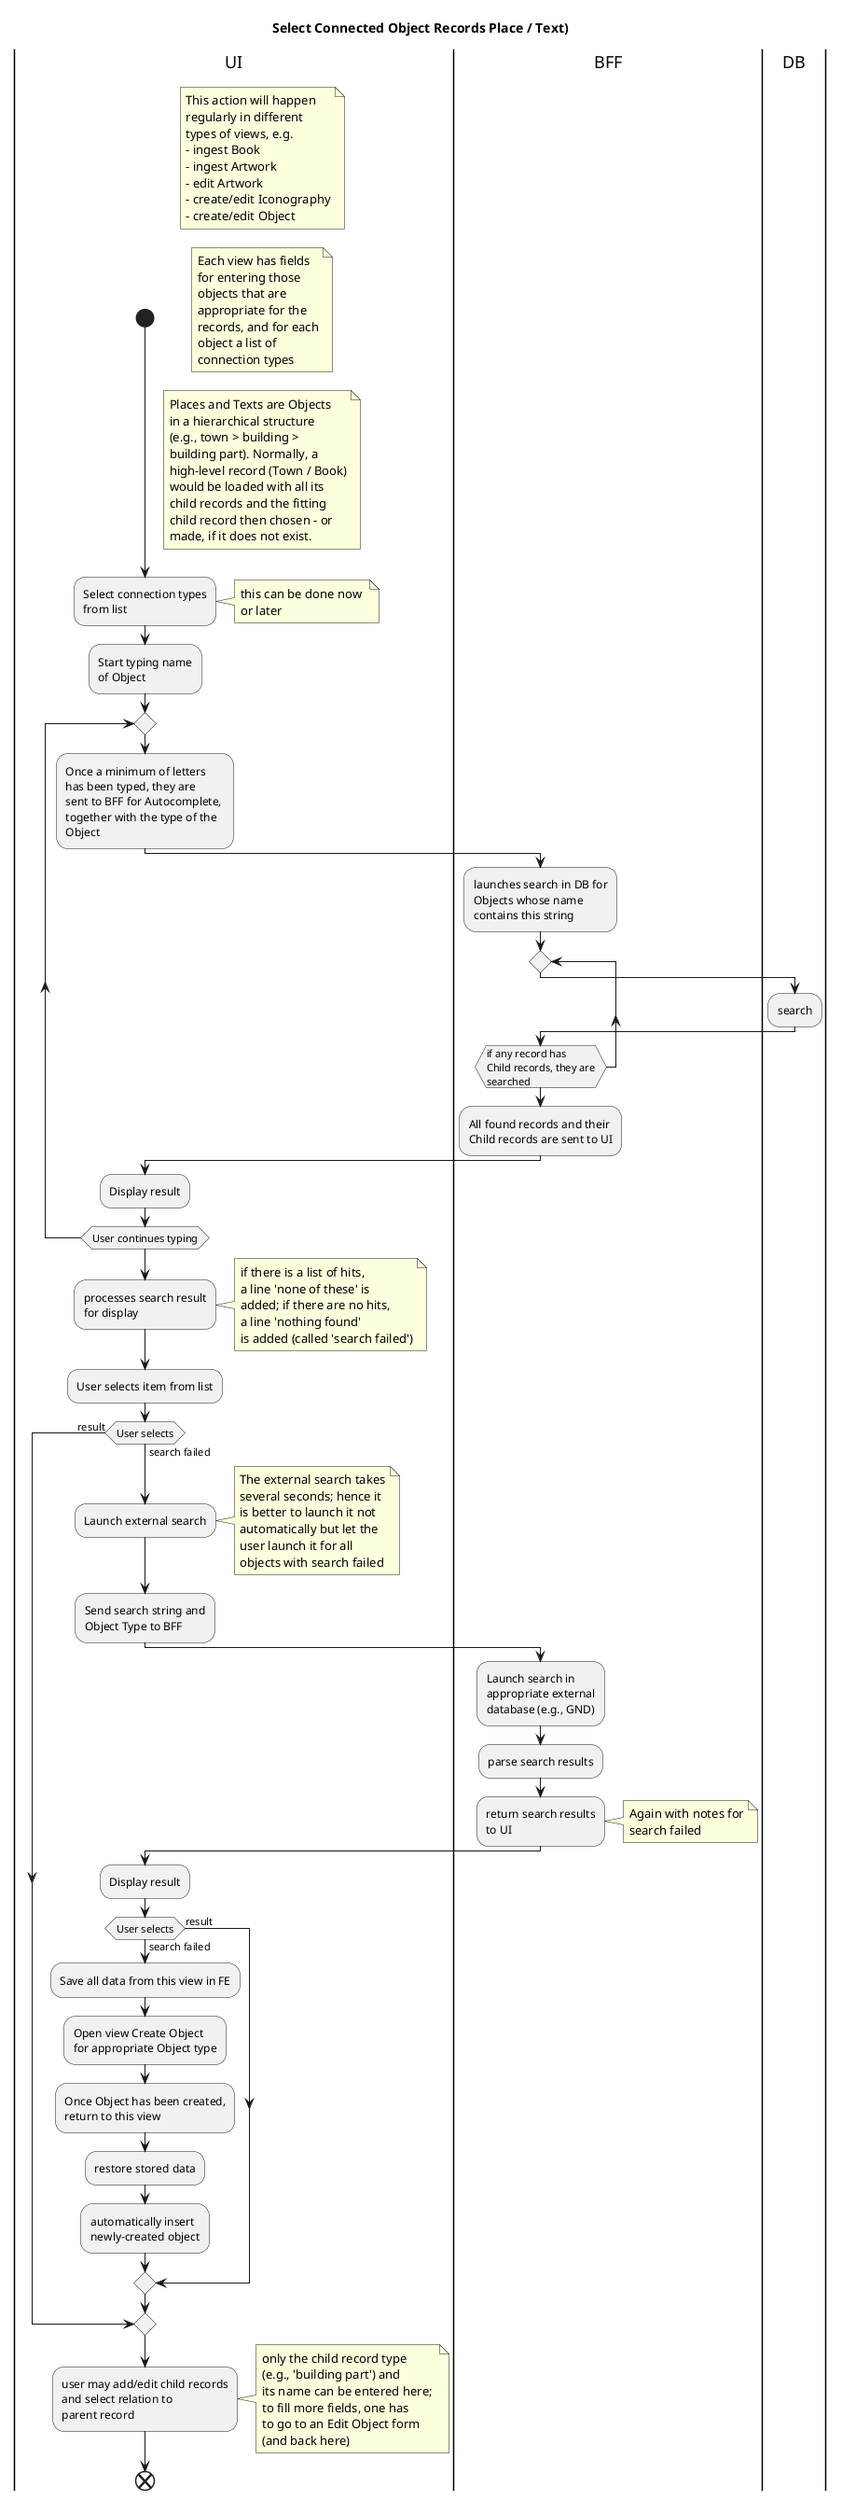 @startuml
title Select Connected Object Records Place / Text)

|UI|
start
note right
This action will happen
regularly in different
types of views, e.g.
- ingest Book
- ingest Artwork
- edit Artwork
- create/edit Iconography
- create/edit Object
endnote
note right
Each view has fields
for entering those
objects that are
appropriate for the
records, and for each
object a list of 
connection types
endnote
note right
Places and Texts are Objects
in a hierarchical structure
(e.g., town > building > 
building part). Normally, a 
high-level record (Town / Book)
would be loaded with all its 
child records and the fitting 
child record then chosen - or 
made, if it does not exist. 
endnote
:Select connection types
from list;
note right
this can be done now 
or later
endnote
:Start typing name
of Object;

repeat
    :Once a minimum of letters
    has been typed, they are
    sent to BFF for Autocomplete, 
    together with the type of the
    Object;
    |BFF|
    :launches search in DB for
    Objects whose name  
    contains this string;
    repeat 
        |DB|
        :search;
        |BFF|   
    repeat while (if any record has 
    Child records, they are
    searched)

    :All found records and their
    Child records are sent to UI;
    |UI|
    :Display result;
repeat while (User continues typing)
    :processes search result
    for display;
    note right
    if there is a list of hits,
    a line 'none of these' is
    added; if there are no hits,
    a line 'nothing found'
    is added (called 'search failed')
    endnote

:User selects item from list;
if (User selects) then (result)

else (search failed)
    :Launch external search;
    note right
    The external search takes
    several seconds; hence it 
    is better to launch it not
    automatically but let the 
    user launch it for all
    objects with search failed
    endnote
    :Send search string and
    Object Type to BFF;
    |BFF|
    :Launch search in 
    appropriate external
    database (e.g., GND);
    :parse search results;
    :return search results
    to UI;
    note right
    Again with notes for
    search failed
    endnote
    |UI|
    :Display result;
    if (User selects) then (result)
        
    else (search failed)
        :Save all data from this view in FE;
        :Open view Create Object
        for appropriate Object type;
        :Once Object has been created,
        return to this view;
        :restore stored data;
        :automatically insert 
        newly-created object;
    endif
    endif
    :user may add/edit child records
    and select relation to 
    parent record;
    note right
    only the child record type 
    (e.g., 'building part') and
    its name can be entered here; 
    to fill more fields, one has 
    to go to an Edit Object form
    (and back here)
    endnote
    
        end


@enduml